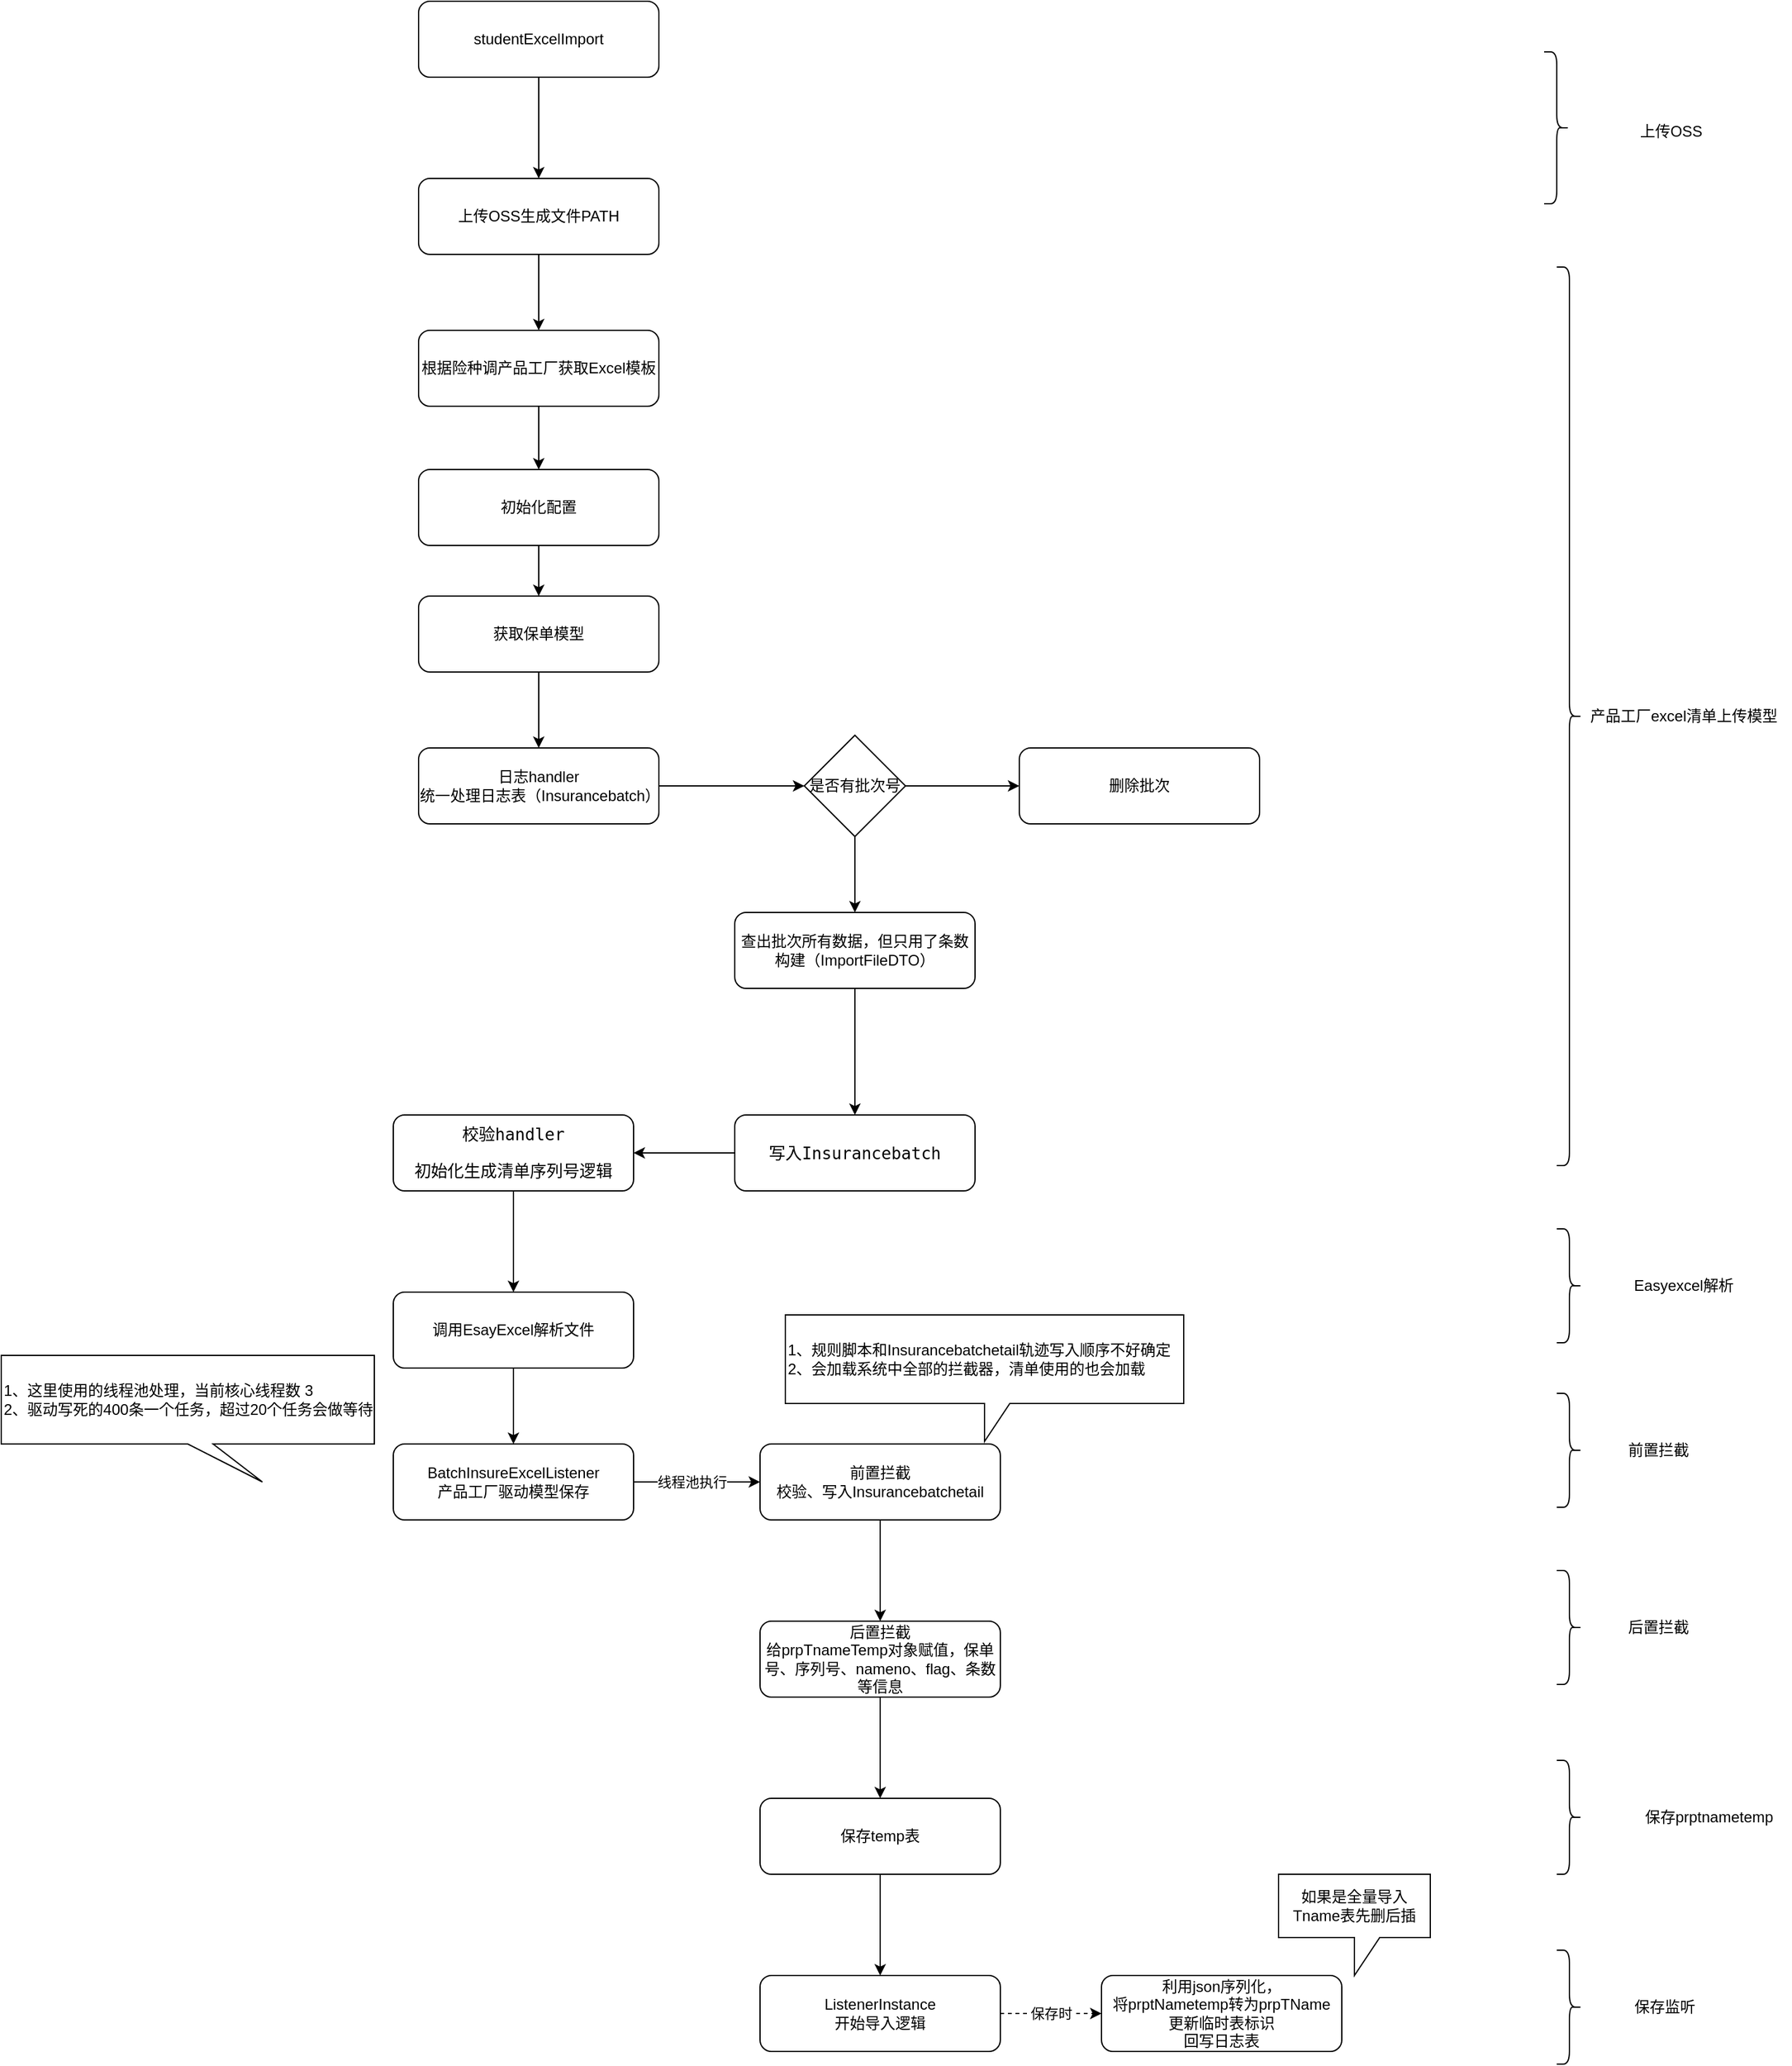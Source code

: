 <mxfile version="24.4.7" type="github" pages="3">
  <diagram name="第 1 页" id="zRgw-F2Loey4QgDExblL">
    <mxGraphModel dx="2625" dy="1563" grid="1" gridSize="10" guides="1" tooltips="1" connect="1" arrows="1" fold="1" page="1" pageScale="1" pageWidth="827" pageHeight="1169" background="#FFFFFF" math="0" shadow="0">
      <root>
        <mxCell id="0" />
        <mxCell id="1" parent="0" />
        <mxCell id="DkeXdmltZZ25ZQ4XzEC7-37" value="" style="edgeStyle=orthogonalEdgeStyle;rounded=0;orthogonalLoop=1;jettySize=auto;html=1;" parent="1" source="DkeXdmltZZ25ZQ4XzEC7-2" target="DkeXdmltZZ25ZQ4XzEC7-3" edge="1">
          <mxGeometry relative="1" as="geometry" />
        </mxCell>
        <mxCell id="DkeXdmltZZ25ZQ4XzEC7-2" value="studentExcelImport" style="rounded=1;whiteSpace=wrap;html=1;" parent="1" vertex="1">
          <mxGeometry x="380" y="180" width="190" height="60" as="geometry" />
        </mxCell>
        <mxCell id="DkeXdmltZZ25ZQ4XzEC7-38" value="" style="edgeStyle=orthogonalEdgeStyle;rounded=0;orthogonalLoop=1;jettySize=auto;html=1;" parent="1" source="DkeXdmltZZ25ZQ4XzEC7-3" target="DkeXdmltZZ25ZQ4XzEC7-4" edge="1">
          <mxGeometry relative="1" as="geometry" />
        </mxCell>
        <mxCell id="DkeXdmltZZ25ZQ4XzEC7-3" value="上传OSS生成文件PATH" style="rounded=1;whiteSpace=wrap;html=1;" parent="1" vertex="1">
          <mxGeometry x="380" y="320" width="190" height="60" as="geometry" />
        </mxCell>
        <mxCell id="DkeXdmltZZ25ZQ4XzEC7-39" value="" style="edgeStyle=orthogonalEdgeStyle;rounded=0;orthogonalLoop=1;jettySize=auto;html=1;" parent="1" source="DkeXdmltZZ25ZQ4XzEC7-4" target="DkeXdmltZZ25ZQ4XzEC7-5" edge="1">
          <mxGeometry relative="1" as="geometry" />
        </mxCell>
        <mxCell id="DkeXdmltZZ25ZQ4XzEC7-4" value="根据险种调产品工厂获取Excel模板" style="rounded=1;whiteSpace=wrap;html=1;" parent="1" vertex="1">
          <mxGeometry x="380" y="440" width="190" height="60" as="geometry" />
        </mxCell>
        <mxCell id="DkeXdmltZZ25ZQ4XzEC7-40" value="" style="edgeStyle=orthogonalEdgeStyle;rounded=0;orthogonalLoop=1;jettySize=auto;html=1;" parent="1" source="DkeXdmltZZ25ZQ4XzEC7-5" target="DkeXdmltZZ25ZQ4XzEC7-6" edge="1">
          <mxGeometry relative="1" as="geometry" />
        </mxCell>
        <mxCell id="DkeXdmltZZ25ZQ4XzEC7-5" value="初始化配置" style="rounded=1;whiteSpace=wrap;html=1;" parent="1" vertex="1">
          <mxGeometry x="380" y="550" width="190" height="60" as="geometry" />
        </mxCell>
        <mxCell id="DkeXdmltZZ25ZQ4XzEC7-41" value="" style="edgeStyle=orthogonalEdgeStyle;rounded=0;orthogonalLoop=1;jettySize=auto;html=1;" parent="1" source="DkeXdmltZZ25ZQ4XzEC7-6" target="DkeXdmltZZ25ZQ4XzEC7-9" edge="1">
          <mxGeometry relative="1" as="geometry" />
        </mxCell>
        <mxCell id="DkeXdmltZZ25ZQ4XzEC7-6" value="获取保单模型" style="rounded=1;whiteSpace=wrap;html=1;" parent="1" vertex="1">
          <mxGeometry x="380" y="650" width="190" height="60" as="geometry" />
        </mxCell>
        <mxCell id="DkeXdmltZZ25ZQ4XzEC7-20" value="" style="edgeStyle=orthogonalEdgeStyle;rounded=0;orthogonalLoop=1;jettySize=auto;html=1;" parent="1" source="DkeXdmltZZ25ZQ4XzEC7-9" target="DkeXdmltZZ25ZQ4XzEC7-10" edge="1">
          <mxGeometry relative="1" as="geometry" />
        </mxCell>
        <mxCell id="DkeXdmltZZ25ZQ4XzEC7-9" value="&lt;div&gt;日志handler&lt;/div&gt;统一处理日志表（Insurancebatch）" style="rounded=1;whiteSpace=wrap;html=1;" parent="1" vertex="1">
          <mxGeometry x="380" y="770" width="190" height="60" as="geometry" />
        </mxCell>
        <mxCell id="DkeXdmltZZ25ZQ4XzEC7-12" value="" style="edgeStyle=orthogonalEdgeStyle;rounded=0;orthogonalLoop=1;jettySize=auto;html=1;" parent="1" source="DkeXdmltZZ25ZQ4XzEC7-10" target="DkeXdmltZZ25ZQ4XzEC7-11" edge="1">
          <mxGeometry relative="1" as="geometry" />
        </mxCell>
        <mxCell id="DkeXdmltZZ25ZQ4XzEC7-15" value="" style="edgeStyle=orthogonalEdgeStyle;rounded=0;orthogonalLoop=1;jettySize=auto;html=1;" parent="1" source="DkeXdmltZZ25ZQ4XzEC7-10" target="DkeXdmltZZ25ZQ4XzEC7-14" edge="1">
          <mxGeometry relative="1" as="geometry" />
        </mxCell>
        <mxCell id="DkeXdmltZZ25ZQ4XzEC7-10" value="是否有批次号" style="rhombus;whiteSpace=wrap;html=1;" parent="1" vertex="1">
          <mxGeometry x="685" y="760" width="80" height="80" as="geometry" />
        </mxCell>
        <mxCell id="DkeXdmltZZ25ZQ4XzEC7-11" value="删除批次" style="rounded=1;whiteSpace=wrap;html=1;" parent="1" vertex="1">
          <mxGeometry x="855" y="770" width="190" height="60" as="geometry" />
        </mxCell>
        <mxCell id="DkeXdmltZZ25ZQ4XzEC7-17" value="" style="edgeStyle=orthogonalEdgeStyle;rounded=0;orthogonalLoop=1;jettySize=auto;html=1;" parent="1" source="DkeXdmltZZ25ZQ4XzEC7-14" target="DkeXdmltZZ25ZQ4XzEC7-16" edge="1">
          <mxGeometry relative="1" as="geometry" />
        </mxCell>
        <mxCell id="DkeXdmltZZ25ZQ4XzEC7-14" value="查出批次所有数据，但只用了条数&lt;div&gt;构建（ImportFileDTO）&lt;/div&gt;" style="rounded=1;whiteSpace=wrap;html=1;" parent="1" vertex="1">
          <mxGeometry x="630" y="900" width="190" height="60" as="geometry" />
        </mxCell>
        <mxCell id="DkeXdmltZZ25ZQ4XzEC7-23" value="" style="edgeStyle=orthogonalEdgeStyle;rounded=0;orthogonalLoop=1;jettySize=auto;html=1;" parent="1" source="DkeXdmltZZ25ZQ4XzEC7-16" target="DkeXdmltZZ25ZQ4XzEC7-18" edge="1">
          <mxGeometry relative="1" as="geometry" />
        </mxCell>
        <mxCell id="DkeXdmltZZ25ZQ4XzEC7-16" value="&lt;pre style=&quot;font-family: &amp;quot;JetBrains Mono&amp;quot;, monospace; font-size: 9.8pt;&quot;&gt;&lt;span style=&quot;background-color: rgb(255, 255, 255);&quot;&gt;写入Insurancebatch&lt;/span&gt;&lt;span style=&quot;color: rgb(169, 183, 198); background-color: rgb(43, 43, 43);&quot;&gt;&lt;br&gt;&lt;/span&gt;&lt;/pre&gt;" style="rounded=1;whiteSpace=wrap;html=1;" parent="1" vertex="1">
          <mxGeometry x="630" y="1060" width="190" height="60" as="geometry" />
        </mxCell>
        <mxCell id="DkeXdmltZZ25ZQ4XzEC7-25" value="" style="edgeStyle=orthogonalEdgeStyle;rounded=0;orthogonalLoop=1;jettySize=auto;html=1;" parent="1" source="DkeXdmltZZ25ZQ4XzEC7-18" target="DkeXdmltZZ25ZQ4XzEC7-24" edge="1">
          <mxGeometry relative="1" as="geometry" />
        </mxCell>
        <mxCell id="DkeXdmltZZ25ZQ4XzEC7-18" value="&lt;pre style=&quot;font-family: &amp;quot;JetBrains Mono&amp;quot;, monospace; font-size: 9.8pt;&quot;&gt;&lt;span style=&quot;background-color: rgb(255, 255, 255);&quot;&gt;校验handler&lt;/span&gt;&lt;span style=&quot;color: rgb(169, 183, 198); background-color: rgb(43, 43, 43);&quot;&gt;&lt;br&gt;&lt;/span&gt;&lt;/pre&gt;&lt;pre style=&quot;font-family: &amp;quot;JetBrains Mono&amp;quot;, monospace; font-size: 9.8pt;&quot;&gt;&lt;span style=&quot;background-color: rgb(255, 255, 255);&quot;&gt;初始化生成清单序列号逻辑&lt;/span&gt;&lt;/pre&gt;" style="rounded=1;whiteSpace=wrap;html=1;" parent="1" vertex="1">
          <mxGeometry x="360" y="1060" width="190" height="60" as="geometry" />
        </mxCell>
        <mxCell id="DkeXdmltZZ25ZQ4XzEC7-27" value="" style="edgeStyle=orthogonalEdgeStyle;rounded=0;orthogonalLoop=1;jettySize=auto;html=1;" parent="1" source="DkeXdmltZZ25ZQ4XzEC7-24" target="DkeXdmltZZ25ZQ4XzEC7-26" edge="1">
          <mxGeometry relative="1" as="geometry" />
        </mxCell>
        <mxCell id="DkeXdmltZZ25ZQ4XzEC7-24" value="&lt;span style=&quot;background-color: rgb(255, 255, 255);&quot;&gt;调用EsayExcel解析文件&lt;/span&gt;" style="rounded=1;whiteSpace=wrap;html=1;" parent="1" vertex="1">
          <mxGeometry x="360" y="1200" width="190" height="60" as="geometry" />
        </mxCell>
        <mxCell id="DkeXdmltZZ25ZQ4XzEC7-29" value="" style="edgeStyle=orthogonalEdgeStyle;rounded=0;orthogonalLoop=1;jettySize=auto;html=1;" parent="1" source="DkeXdmltZZ25ZQ4XzEC7-26" target="DkeXdmltZZ25ZQ4XzEC7-28" edge="1">
          <mxGeometry relative="1" as="geometry">
            <Array as="points">
              <mxPoint x="600" y="1350" />
              <mxPoint x="600" y="1350" />
            </Array>
          </mxGeometry>
        </mxCell>
        <mxCell id="ppowlrsykXwUkdc8EtFU-2" value="线程池执行" style="edgeLabel;html=1;align=center;verticalAlign=middle;resizable=0;points=[];" parent="DkeXdmltZZ25ZQ4XzEC7-29" vertex="1" connectable="0">
          <mxGeometry x="-0.06" y="-2" relative="1" as="geometry">
            <mxPoint x="-1" y="-2" as="offset" />
          </mxGeometry>
        </mxCell>
        <mxCell id="DkeXdmltZZ25ZQ4XzEC7-26" value="BatchInsureExcelListener&lt;div&gt;产品工厂驱动模型保存&lt;br&gt;&lt;/div&gt;" style="rounded=1;whiteSpace=wrap;html=1;" parent="1" vertex="1">
          <mxGeometry x="360" y="1320" width="190" height="60" as="geometry" />
        </mxCell>
        <mxCell id="DkeXdmltZZ25ZQ4XzEC7-31" value="" style="edgeStyle=orthogonalEdgeStyle;rounded=0;orthogonalLoop=1;jettySize=auto;html=1;" parent="1" source="DkeXdmltZZ25ZQ4XzEC7-28" target="DkeXdmltZZ25ZQ4XzEC7-30" edge="1">
          <mxGeometry relative="1" as="geometry" />
        </mxCell>
        <mxCell id="DkeXdmltZZ25ZQ4XzEC7-28" value="前置拦截&lt;div&gt;校验、写入Insurancebatchetail&lt;/div&gt;" style="rounded=1;whiteSpace=wrap;html=1;" parent="1" vertex="1">
          <mxGeometry x="650" y="1320" width="190" height="60" as="geometry" />
        </mxCell>
        <mxCell id="ShcAZ3dd9ckpgVyQhmNN-15" value="" style="edgeStyle=orthogonalEdgeStyle;rounded=0;orthogonalLoop=1;jettySize=auto;html=1;" parent="1" source="DkeXdmltZZ25ZQ4XzEC7-30" target="ShcAZ3dd9ckpgVyQhmNN-14" edge="1">
          <mxGeometry relative="1" as="geometry" />
        </mxCell>
        <mxCell id="DkeXdmltZZ25ZQ4XzEC7-30" value="后置拦截&lt;div&gt;给prpTnameTemp对象赋值，保单号、序列号、nameno、flag、条数等信息&lt;/div&gt;" style="rounded=1;whiteSpace=wrap;html=1;" parent="1" vertex="1">
          <mxGeometry x="650" y="1460" width="190" height="60" as="geometry" />
        </mxCell>
        <mxCell id="6qK8k_kRiDFO2IkSSo8y-4" value="" style="edgeStyle=orthogonalEdgeStyle;rounded=0;orthogonalLoop=1;jettySize=auto;html=1;dashed=1;" parent="1" source="DkeXdmltZZ25ZQ4XzEC7-32" target="DkeXdmltZZ25ZQ4XzEC7-34" edge="1">
          <mxGeometry relative="1" as="geometry" />
        </mxCell>
        <mxCell id="6qK8k_kRiDFO2IkSSo8y-5" value="保存时" style="edgeLabel;html=1;align=center;verticalAlign=middle;resizable=0;points=[];" parent="6qK8k_kRiDFO2IkSSo8y-4" vertex="1" connectable="0">
          <mxGeometry relative="1" as="geometry">
            <mxPoint as="offset" />
          </mxGeometry>
        </mxCell>
        <mxCell id="DkeXdmltZZ25ZQ4XzEC7-32" value="ListenerInstance&lt;br&gt;开始导入逻辑" style="rounded=1;whiteSpace=wrap;html=1;" parent="1" vertex="1">
          <mxGeometry x="650" y="1740" width="190" height="60" as="geometry" />
        </mxCell>
        <mxCell id="DkeXdmltZZ25ZQ4XzEC7-34" value="利用json序列化，&lt;div&gt;将prptNametemp转为prpTName&lt;/div&gt;&lt;div&gt;更新临时表标识&lt;/div&gt;&lt;div&gt;回写日志表&lt;/div&gt;" style="rounded=1;whiteSpace=wrap;html=1;" parent="1" vertex="1">
          <mxGeometry x="920" y="1740" width="190" height="60" as="geometry" />
        </mxCell>
        <mxCell id="DkeXdmltZZ25ZQ4XzEC7-36" value="如果是全量导入Tname表先删后插" style="shape=callout;whiteSpace=wrap;html=1;perimeter=calloutPerimeter;" parent="1" vertex="1">
          <mxGeometry x="1060" y="1660" width="120" height="80" as="geometry" />
        </mxCell>
        <mxCell id="6qK8k_kRiDFO2IkSSo8y-6" value="1、规则脚本和Insurancebatchetail轨迹写入顺序不好确定&lt;span style=&quot;background-color: initial;&quot;&gt;2、会加载系统中全部的拦截器，清单使用的也会加载&lt;/span&gt;" style="shape=callout;whiteSpace=wrap;html=1;perimeter=calloutPerimeter;align=left;" parent="1" vertex="1">
          <mxGeometry x="670" y="1218" width="315" height="100" as="geometry" />
        </mxCell>
        <mxCell id="qLJXCZcCus9LE---L-Ve-1" value="" style="shape=curlyBracket;whiteSpace=wrap;html=1;rounded=1;flipH=1;labelPosition=right;verticalLabelPosition=middle;align=left;verticalAlign=middle;" parent="1" vertex="1">
          <mxGeometry x="1270" y="220" width="20" height="120" as="geometry" />
        </mxCell>
        <mxCell id="qLJXCZcCus9LE---L-Ve-2" value="上传OSS" style="text;html=1;align=center;verticalAlign=middle;resizable=0;points=[];autosize=1;strokeColor=none;fillColor=none;" parent="1" vertex="1">
          <mxGeometry x="1335" y="268" width="70" height="30" as="geometry" />
        </mxCell>
        <mxCell id="ShcAZ3dd9ckpgVyQhmNN-3" value="" style="shape=curlyBracket;whiteSpace=wrap;html=1;rounded=1;flipH=1;labelPosition=right;verticalLabelPosition=middle;align=left;verticalAlign=middle;" parent="1" vertex="1">
          <mxGeometry x="1280" y="390" width="20" height="710" as="geometry" />
        </mxCell>
        <mxCell id="ShcAZ3dd9ckpgVyQhmNN-5" value="产品工厂excel清单上传模型" style="text;html=1;align=center;verticalAlign=middle;resizable=0;points=[];autosize=1;strokeColor=none;fillColor=none;" parent="1" vertex="1">
          <mxGeometry x="1295" y="730" width="170" height="30" as="geometry" />
        </mxCell>
        <mxCell id="ShcAZ3dd9ckpgVyQhmNN-6" value="" style="shape=curlyBracket;whiteSpace=wrap;html=1;rounded=1;flipH=1;labelPosition=right;verticalLabelPosition=middle;align=left;verticalAlign=middle;" parent="1" vertex="1">
          <mxGeometry x="1280" y="1150" width="20" height="90" as="geometry" />
        </mxCell>
        <mxCell id="ShcAZ3dd9ckpgVyQhmNN-8" value="Easyexcel解析" style="text;html=1;align=center;verticalAlign=middle;resizable=0;points=[];autosize=1;strokeColor=none;fillColor=none;" parent="1" vertex="1">
          <mxGeometry x="1330" y="1180" width="100" height="30" as="geometry" />
        </mxCell>
        <mxCell id="ShcAZ3dd9ckpgVyQhmNN-9" value="" style="shape=curlyBracket;whiteSpace=wrap;html=1;rounded=1;flipH=1;labelPosition=right;verticalLabelPosition=middle;align=left;verticalAlign=middle;" parent="1" vertex="1">
          <mxGeometry x="1280" y="1280" width="20" height="90" as="geometry" />
        </mxCell>
        <mxCell id="ShcAZ3dd9ckpgVyQhmNN-10" value="前置拦截" style="text;html=1;align=center;verticalAlign=middle;resizable=0;points=[];autosize=1;strokeColor=none;fillColor=none;" parent="1" vertex="1">
          <mxGeometry x="1325" y="1310" width="70" height="30" as="geometry" />
        </mxCell>
        <mxCell id="ShcAZ3dd9ckpgVyQhmNN-11" value="" style="shape=curlyBracket;whiteSpace=wrap;html=1;rounded=1;flipH=1;labelPosition=right;verticalLabelPosition=middle;align=left;verticalAlign=middle;" parent="1" vertex="1">
          <mxGeometry x="1280" y="1420" width="20" height="90" as="geometry" />
        </mxCell>
        <mxCell id="ShcAZ3dd9ckpgVyQhmNN-12" value="后置拦截" style="text;html=1;align=center;verticalAlign=middle;resizable=0;points=[];autosize=1;strokeColor=none;fillColor=none;" parent="1" vertex="1">
          <mxGeometry x="1325" y="1450" width="70" height="30" as="geometry" />
        </mxCell>
        <mxCell id="ShcAZ3dd9ckpgVyQhmNN-16" value="" style="edgeStyle=orthogonalEdgeStyle;rounded=0;orthogonalLoop=1;jettySize=auto;html=1;" parent="1" source="ShcAZ3dd9ckpgVyQhmNN-14" target="DkeXdmltZZ25ZQ4XzEC7-32" edge="1">
          <mxGeometry relative="1" as="geometry" />
        </mxCell>
        <mxCell id="ShcAZ3dd9ckpgVyQhmNN-14" value="保存temp表" style="rounded=1;whiteSpace=wrap;html=1;" parent="1" vertex="1">
          <mxGeometry x="650" y="1600" width="190" height="60" as="geometry" />
        </mxCell>
        <mxCell id="ShcAZ3dd9ckpgVyQhmNN-17" value="" style="shape=curlyBracket;whiteSpace=wrap;html=1;rounded=1;flipH=1;labelPosition=right;verticalLabelPosition=middle;align=left;verticalAlign=middle;" parent="1" vertex="1">
          <mxGeometry x="1280" y="1570" width="20" height="90" as="geometry" />
        </mxCell>
        <mxCell id="ShcAZ3dd9ckpgVyQhmNN-18" value="保存prptnametemp" style="text;html=1;align=center;verticalAlign=middle;resizable=0;points=[];autosize=1;strokeColor=none;fillColor=none;" parent="1" vertex="1">
          <mxGeometry x="1340" y="1600" width="120" height="30" as="geometry" />
        </mxCell>
        <mxCell id="ShcAZ3dd9ckpgVyQhmNN-19" value="" style="shape=curlyBracket;whiteSpace=wrap;html=1;rounded=1;flipH=1;labelPosition=right;verticalLabelPosition=middle;align=left;verticalAlign=middle;" parent="1" vertex="1">
          <mxGeometry x="1280" y="1720" width="20" height="90" as="geometry" />
        </mxCell>
        <mxCell id="ShcAZ3dd9ckpgVyQhmNN-20" value="保存监听" style="text;html=1;align=center;verticalAlign=middle;resizable=0;points=[];autosize=1;strokeColor=none;fillColor=none;" parent="1" vertex="1">
          <mxGeometry x="1330" y="1750" width="70" height="30" as="geometry" />
        </mxCell>
        <mxCell id="ppowlrsykXwUkdc8EtFU-1" value="1、这里使用的线程池处理，当前核心线程数 3&lt;div&gt;2、驱动写死的400条一个任务，超过20个任务会做等待&lt;/div&gt;" style="shape=callout;whiteSpace=wrap;html=1;perimeter=calloutPerimeter;align=left;position2=0.7;" parent="1" vertex="1">
          <mxGeometry x="50" y="1250" width="295" height="100" as="geometry" />
        </mxCell>
      </root>
    </mxGraphModel>
  </diagram>
  <diagram id="2UbBG0a-4UL-8zHVcVVt" name="第 2 页">
    <mxGraphModel dx="1434" dy="841" grid="1" gridSize="10" guides="1" tooltips="1" connect="1" arrows="1" fold="1" page="1" pageScale="1" pageWidth="827" pageHeight="1169" background="#ffffff" math="0" shadow="0">
      <root>
        <mxCell id="0" />
        <mxCell id="1" parent="0" />
        <mxCell id="HRnftKknrHDsrKudJxnz-1" value="" style="edgeStyle=orthogonalEdgeStyle;rounded=0;orthogonalLoop=1;jettySize=auto;html=1;" parent="1" source="HRnftKknrHDsrKudJxnz-2" target="HRnftKknrHDsrKudJxnz-4" edge="1">
          <mxGeometry relative="1" as="geometry" />
        </mxCell>
        <mxCell id="HRnftKknrHDsrKudJxnz-2" value="studentExcelImport" style="rounded=1;whiteSpace=wrap;html=1;" parent="1" vertex="1">
          <mxGeometry x="380" y="30" width="190" height="60" as="geometry" />
        </mxCell>
        <mxCell id="HRnftKknrHDsrKudJxnz-3" value="" style="edgeStyle=orthogonalEdgeStyle;rounded=0;orthogonalLoop=1;jettySize=auto;html=1;" parent="1" source="HRnftKknrHDsrKudJxnz-4" target="HRnftKknrHDsrKudJxnz-38" edge="1">
          <mxGeometry relative="1" as="geometry" />
        </mxCell>
        <mxCell id="HRnftKknrHDsrKudJxnz-4" value="上传OSS生成文件PATH" style="rounded=1;whiteSpace=wrap;html=1;" parent="1" vertex="1">
          <mxGeometry x="380" y="170" width="190" height="60" as="geometry" />
        </mxCell>
        <mxCell id="HRnftKknrHDsrKudJxnz-5" value="" style="edgeStyle=orthogonalEdgeStyle;rounded=0;orthogonalLoop=1;jettySize=auto;html=1;" parent="1" source="HRnftKknrHDsrKudJxnz-6" target="HRnftKknrHDsrKudJxnz-8" edge="1">
          <mxGeometry relative="1" as="geometry" />
        </mxCell>
        <mxCell id="HRnftKknrHDsrKudJxnz-6" value="根据险种调产品工厂获取Excel模板" style="rounded=1;whiteSpace=wrap;html=1;" parent="1" vertex="1">
          <mxGeometry x="380" y="440" width="190" height="60" as="geometry" />
        </mxCell>
        <mxCell id="HRnftKknrHDsrKudJxnz-7" value="" style="edgeStyle=orthogonalEdgeStyle;rounded=0;orthogonalLoop=1;jettySize=auto;html=1;" parent="1" source="HRnftKknrHDsrKudJxnz-8" target="HRnftKknrHDsrKudJxnz-10" edge="1">
          <mxGeometry relative="1" as="geometry" />
        </mxCell>
        <mxCell id="HRnftKknrHDsrKudJxnz-8" value="初始化配置" style="rounded=1;whiteSpace=wrap;html=1;" parent="1" vertex="1">
          <mxGeometry x="380" y="550" width="190" height="60" as="geometry" />
        </mxCell>
        <mxCell id="HRnftKknrHDsrKudJxnz-9" value="" style="edgeStyle=orthogonalEdgeStyle;rounded=0;orthogonalLoop=1;jettySize=auto;html=1;" parent="1" source="HRnftKknrHDsrKudJxnz-10" target="HRnftKknrHDsrKudJxnz-12" edge="1">
          <mxGeometry relative="1" as="geometry" />
        </mxCell>
        <mxCell id="HRnftKknrHDsrKudJxnz-10" value="获取保单模型" style="rounded=1;whiteSpace=wrap;html=1;" parent="1" vertex="1">
          <mxGeometry x="380" y="650" width="190" height="60" as="geometry" />
        </mxCell>
        <mxCell id="HRnftKknrHDsrKudJxnz-11" value="" style="edgeStyle=orthogonalEdgeStyle;rounded=0;orthogonalLoop=1;jettySize=auto;html=1;" parent="1" source="HRnftKknrHDsrKudJxnz-12" target="HRnftKknrHDsrKudJxnz-15" edge="1">
          <mxGeometry relative="1" as="geometry" />
        </mxCell>
        <mxCell id="HRnftKknrHDsrKudJxnz-12" value="&lt;div&gt;日志handler&lt;/div&gt;统一处理日志表（Insurancebatch）" style="rounded=1;whiteSpace=wrap;html=1;" parent="1" vertex="1">
          <mxGeometry x="380" y="770" width="190" height="60" as="geometry" />
        </mxCell>
        <mxCell id="HRnftKknrHDsrKudJxnz-13" value="" style="edgeStyle=orthogonalEdgeStyle;rounded=0;orthogonalLoop=1;jettySize=auto;html=1;" parent="1" source="HRnftKknrHDsrKudJxnz-15" target="HRnftKknrHDsrKudJxnz-16" edge="1">
          <mxGeometry relative="1" as="geometry" />
        </mxCell>
        <mxCell id="HRnftKknrHDsrKudJxnz-14" value="" style="edgeStyle=orthogonalEdgeStyle;rounded=0;orthogonalLoop=1;jettySize=auto;html=1;" parent="1" source="HRnftKknrHDsrKudJxnz-15" target="HRnftKknrHDsrKudJxnz-18" edge="1">
          <mxGeometry relative="1" as="geometry" />
        </mxCell>
        <mxCell id="HRnftKknrHDsrKudJxnz-15" value="是否有批次号" style="rhombus;whiteSpace=wrap;html=1;" parent="1" vertex="1">
          <mxGeometry x="685" y="760" width="80" height="80" as="geometry" />
        </mxCell>
        <mxCell id="HRnftKknrHDsrKudJxnz-16" value="删除批次" style="rounded=1;whiteSpace=wrap;html=1;" parent="1" vertex="1">
          <mxGeometry x="855" y="770" width="190" height="60" as="geometry" />
        </mxCell>
        <mxCell id="HRnftKknrHDsrKudJxnz-17" value="" style="edgeStyle=orthogonalEdgeStyle;rounded=0;orthogonalLoop=1;jettySize=auto;html=1;" parent="1" source="HRnftKknrHDsrKudJxnz-18" target="HRnftKknrHDsrKudJxnz-20" edge="1">
          <mxGeometry relative="1" as="geometry" />
        </mxCell>
        <mxCell id="HRnftKknrHDsrKudJxnz-18" value="查出批次所有数据，但只用了条数&lt;div&gt;构建（ImportFileDTO）&lt;/div&gt;" style="rounded=1;whiteSpace=wrap;html=1;" parent="1" vertex="1">
          <mxGeometry x="630" y="900" width="190" height="60" as="geometry" />
        </mxCell>
        <mxCell id="HRnftKknrHDsrKudJxnz-19" value="" style="edgeStyle=orthogonalEdgeStyle;rounded=0;orthogonalLoop=1;jettySize=auto;html=1;" parent="1" source="HRnftKknrHDsrKudJxnz-20" target="HRnftKknrHDsrKudJxnz-22" edge="1">
          <mxGeometry relative="1" as="geometry" />
        </mxCell>
        <mxCell id="HRnftKknrHDsrKudJxnz-20" value="&lt;pre style=&quot;font-family: &amp;quot;JetBrains Mono&amp;quot;, monospace; font-size: 9.8pt;&quot;&gt;&lt;span style=&quot;background-color: rgb(255, 255, 255);&quot;&gt;写入Insurancebatch&lt;/span&gt;&lt;span style=&quot;color: rgb(169, 183, 198); background-color: rgb(43, 43, 43);&quot;&gt;&lt;br&gt;&lt;/span&gt;&lt;/pre&gt;" style="rounded=1;whiteSpace=wrap;html=1;" parent="1" vertex="1">
          <mxGeometry x="630" y="1060" width="190" height="60" as="geometry" />
        </mxCell>
        <mxCell id="HRnftKknrHDsrKudJxnz-21" value="" style="edgeStyle=orthogonalEdgeStyle;rounded=0;orthogonalLoop=1;jettySize=auto;html=1;" parent="1" source="HRnftKknrHDsrKudJxnz-22" target="HRnftKknrHDsrKudJxnz-24" edge="1">
          <mxGeometry relative="1" as="geometry" />
        </mxCell>
        <mxCell id="HRnftKknrHDsrKudJxnz-22" value="&lt;pre style=&quot;font-family: &amp;quot;JetBrains Mono&amp;quot;, monospace; font-size: 9.8pt;&quot;&gt;&lt;span style=&quot;background-color: rgb(255, 255, 255);&quot;&gt;校验handler&lt;/span&gt;&lt;span style=&quot;color: rgb(169, 183, 198); background-color: rgb(43, 43, 43);&quot;&gt;&lt;br&gt;&lt;/span&gt;&lt;/pre&gt;&lt;pre style=&quot;font-family: &amp;quot;JetBrains Mono&amp;quot;, monospace; font-size: 9.8pt;&quot;&gt;&lt;span style=&quot;background-color: rgb(255, 255, 255);&quot;&gt;初始化生成清单序列号逻辑&lt;/span&gt;&lt;/pre&gt;" style="rounded=1;whiteSpace=wrap;html=1;" parent="1" vertex="1">
          <mxGeometry x="360" y="1060" width="190" height="60" as="geometry" />
        </mxCell>
        <mxCell id="HRnftKknrHDsrKudJxnz-23" value="" style="edgeStyle=orthogonalEdgeStyle;rounded=0;orthogonalLoop=1;jettySize=auto;html=1;" parent="1" source="HRnftKknrHDsrKudJxnz-24" target="HRnftKknrHDsrKudJxnz-26" edge="1">
          <mxGeometry relative="1" as="geometry" />
        </mxCell>
        <mxCell id="HRnftKknrHDsrKudJxnz-24" value="&lt;span style=&quot;background-color: rgb(255, 255, 255);&quot;&gt;调用EsayExcel解析文件，组装返回模型对象&lt;/span&gt;" style="rounded=1;whiteSpace=wrap;html=1;" parent="1" vertex="1">
          <mxGeometry x="360" y="1200" width="190" height="60" as="geometry" />
        </mxCell>
        <mxCell id="HRnftKknrHDsrKudJxnz-25" value="" style="edgeStyle=orthogonalEdgeStyle;rounded=0;orthogonalLoop=1;jettySize=auto;html=1;" parent="1" source="HRnftKknrHDsrKudJxnz-26" target="HRnftKknrHDsrKudJxnz-28" edge="1">
          <mxGeometry relative="1" as="geometry" />
        </mxCell>
        <mxCell id="HRnftKknrHDsrKudJxnz-26" value="BatchInsureExcelListener&lt;div&gt;产品工厂驱动模型保存&lt;br&gt;&lt;/div&gt;" style="rounded=1;whiteSpace=wrap;html=1;" parent="1" vertex="1">
          <mxGeometry x="360" y="1320" width="190" height="60" as="geometry" />
        </mxCell>
        <mxCell id="HRnftKknrHDsrKudJxnz-27" value="" style="edgeStyle=orthogonalEdgeStyle;rounded=0;orthogonalLoop=1;jettySize=auto;html=1;" parent="1" source="HRnftKknrHDsrKudJxnz-28" target="HRnftKknrHDsrKudJxnz-32" edge="1">
          <mxGeometry relative="1" as="geometry" />
        </mxCell>
        <mxCell id="HRnftKknrHDsrKudJxnz-28" value="前置拦截&lt;div&gt;校验、写入Insurancebatchetail（只存校验错误的）&lt;/div&gt;" style="rounded=1;whiteSpace=wrap;html=1;" parent="1" vertex="1">
          <mxGeometry x="650" y="1320" width="190" height="60" as="geometry" />
        </mxCell>
        <mxCell id="HRnftKknrHDsrKudJxnz-29" style="edgeStyle=orthogonalEdgeStyle;rounded=0;orthogonalLoop=1;jettySize=auto;html=1;" parent="1" source="HRnftKknrHDsrKudJxnz-32" target="HRnftKknrHDsrKudJxnz-35" edge="1">
          <mxGeometry relative="1" as="geometry" />
        </mxCell>
        <mxCell id="HRnftKknrHDsrKudJxnz-30" style="edgeStyle=orthogonalEdgeStyle;rounded=0;orthogonalLoop=1;jettySize=auto;html=1;dashed=1;" parent="1" source="HRnftKknrHDsrKudJxnz-32" target="HRnftKknrHDsrKudJxnz-33" edge="1">
          <mxGeometry relative="1" as="geometry" />
        </mxCell>
        <mxCell id="HRnftKknrHDsrKudJxnz-31" value="保存时" style="edgeLabel;html=1;align=center;verticalAlign=middle;resizable=0;points=[];" parent="HRnftKknrHDsrKudJxnz-30" vertex="1" connectable="0">
          <mxGeometry x="-0.2" y="3" relative="1" as="geometry">
            <mxPoint as="offset" />
          </mxGeometry>
        </mxCell>
        <mxCell id="HRnftKknrHDsrKudJxnz-32" value="后置拦截&lt;div&gt;给prpPnameTemp对象赋值，保单号、序列号、nameno、flag、条数等信息&lt;/div&gt;" style="rounded=1;whiteSpace=wrap;html=1;" parent="1" vertex="1">
          <mxGeometry x="650" y="1460" width="190" height="60" as="geometry" />
        </mxCell>
        <mxCell id="HRnftKknrHDsrKudJxnz-33" value="ListenerInstance&lt;br&gt;开始导入逻辑" style="rounded=1;whiteSpace=wrap;html=1;" parent="1" vertex="1">
          <mxGeometry x="1020" y="1460" width="190" height="60" as="geometry" />
        </mxCell>
        <mxCell id="hXgLma1rhp1CUAm1MBb0-8" value="" style="edgeStyle=orthogonalEdgeStyle;rounded=0;orthogonalLoop=1;jettySize=auto;html=1;" edge="1" parent="1" source="HRnftKknrHDsrKudJxnz-35" target="hXgLma1rhp1CUAm1MBb0-7">
          <mxGeometry relative="1" as="geometry" />
        </mxCell>
        <mxCell id="HRnftKknrHDsrKudJxnz-35" value="&lt;span style=&quot;background-color: initial;&quot;&gt;查询&lt;/span&gt;prpcName保存到&lt;span style=&quot;background-color: initial;&quot;&gt;prpcopyNametemp&lt;/span&gt;" style="rounded=1;whiteSpace=wrap;html=1;" parent="1" vertex="1">
          <mxGeometry x="650" y="1610" width="190" height="60" as="geometry" />
        </mxCell>
        <mxCell id="HRnftKknrHDsrKudJxnz-36" value="" style="edgeStyle=orthogonalEdgeStyle;rounded=0;orthogonalLoop=1;jettySize=auto;html=1;" parent="1" source="HRnftKknrHDsrKudJxnz-38" target="HRnftKknrHDsrKudJxnz-40" edge="1">
          <mxGeometry relative="1" as="geometry" />
        </mxCell>
        <mxCell id="HRnftKknrHDsrKudJxnz-37" value="" style="edgeStyle=orthogonalEdgeStyle;rounded=0;orthogonalLoop=1;jettySize=auto;html=1;" parent="1" source="HRnftKknrHDsrKudJxnz-38" target="HRnftKknrHDsrKudJxnz-6" edge="1">
          <mxGeometry relative="1" as="geometry" />
        </mxCell>
        <mxCell id="HRnftKknrHDsrKudJxnz-38" value="是否全量上传" style="rhombus;whiteSpace=wrap;html=1;rounded=1;" parent="1" vertex="1">
          <mxGeometry x="435" y="310" width="80" height="80" as="geometry" />
        </mxCell>
        <mxCell id="HRnftKknrHDsrKudJxnz-39" style="edgeStyle=orthogonalEdgeStyle;rounded=0;orthogonalLoop=1;jettySize=auto;html=1;" parent="1" source="HRnftKknrHDsrKudJxnz-40" target="HRnftKknrHDsrKudJxnz-6" edge="1">
          <mxGeometry relative="1" as="geometry">
            <Array as="points">
              <mxPoint x="770" y="470" />
            </Array>
          </mxGeometry>
        </mxCell>
        <mxCell id="HRnftKknrHDsrKudJxnz-40" value="删除临时表Ptemp、copytemp" style="whiteSpace=wrap;html=1;rounded=1;" parent="1" vertex="1">
          <mxGeometry x="685" y="320" width="120" height="60" as="geometry" />
        </mxCell>
        <mxCell id="HRnftKknrHDsrKudJxnz-42" value="" style="edgeStyle=orthogonalEdgeStyle;rounded=0;orthogonalLoop=1;jettySize=auto;html=1;entryX=0.5;entryY=0;entryDx=0;entryDy=0;" parent="1" source="HRnftKknrHDsrKudJxnz-43" target="HRnftKknrHDsrKudJxnz-58" edge="1">
          <mxGeometry relative="1" as="geometry">
            <mxPoint x="745" y="2150" as="targetPoint" />
          </mxGeometry>
        </mxCell>
        <mxCell id="HRnftKknrHDsrKudJxnz-43" value="&lt;span style=&quot;text-align: left;&quot;&gt;打上D/U的表示，回写到prpcopynametemp里。&lt;/span&gt;" style="rounded=1;whiteSpace=wrap;html=1;" parent="1" vertex="1">
          <mxGeometry x="650" y="2020" width="190" height="60" as="geometry" />
        </mxCell>
        <mxCell id="HRnftKknrHDsrKudJxnz-44" value="" style="shape=curlyBracket;whiteSpace=wrap;html=1;rounded=1;flipH=1;labelPosition=right;verticalLabelPosition=middle;align=left;verticalAlign=middle;" parent="1" vertex="1">
          <mxGeometry x="916" y="1780" width="20" height="120" as="geometry" />
        </mxCell>
        <mxCell id="HRnftKknrHDsrKudJxnz-45" value="&lt;font style=&quot;font-size: 20px;&quot;&gt;打上U、D标识&amp;nbsp;&lt;/font&gt;" style="text;html=1;align=center;verticalAlign=middle;resizable=0;points=[];autosize=1;strokeColor=none;fillColor=none;" parent="1" vertex="1">
          <mxGeometry x="925" y="1820" width="160" height="40" as="geometry" />
        </mxCell>
        <mxCell id="HRnftKknrHDsrKudJxnz-58" value="prpppnameTemp的数据转成prpcopyNameTemp并打上I标识" style="rounded=1;whiteSpace=wrap;html=1;" parent="1" vertex="1">
          <mxGeometry x="650" y="2200" width="190" height="60" as="geometry" />
        </mxCell>
        <mxCell id="HRnftKknrHDsrKudJxnz-59" value="" style="shape=curlyBracket;whiteSpace=wrap;html=1;rounded=1;flipH=1;labelPosition=right;verticalLabelPosition=middle;align=left;verticalAlign=middle;" parent="1" vertex="1">
          <mxGeometry x="938" y="2185" width="20" height="90" as="geometry" />
        </mxCell>
        <mxCell id="HRnftKknrHDsrKudJxnz-60" value="&lt;font style=&quot;font-size: 20px;&quot;&gt;打上I标识&lt;/font&gt;" style="text;html=1;align=center;verticalAlign=middle;resizable=0;points=[];autosize=1;strokeColor=none;fillColor=none;" parent="1" vertex="1">
          <mxGeometry x="962" y="2210" width="110" height="40" as="geometry" />
        </mxCell>
        <mxCell id="ZuY9X52G1nZvV-8JLsNl-1" value="" style="shape=curlyBracket;whiteSpace=wrap;html=1;rounded=1;flipH=1;labelPosition=right;verticalLabelPosition=middle;align=left;verticalAlign=middle;" parent="1" vertex="1">
          <mxGeometry x="1250" y="40" width="20" height="160" as="geometry" />
        </mxCell>
        <mxCell id="ZuY9X52G1nZvV-8JLsNl-2" value="&lt;font style=&quot;font-size: 20px;&quot;&gt;接口接入、上传OSS&lt;/font&gt;" style="text;html=1;align=center;verticalAlign=middle;resizable=0;points=[];autosize=1;strokeColor=none;fillColor=none;" parent="1" vertex="1">
          <mxGeometry x="1240" y="93" width="210" height="40" as="geometry" />
        </mxCell>
        <mxCell id="ZuY9X52G1nZvV-8JLsNl-3" value="" style="shape=curlyBracket;whiteSpace=wrap;html=1;rounded=1;flipH=1;labelPosition=right;verticalLabelPosition=middle;align=left;verticalAlign=middle;" parent="1" vertex="1">
          <mxGeometry x="1255" y="280" width="20" height="80" as="geometry" />
        </mxCell>
        <mxCell id="ZuY9X52G1nZvV-8JLsNl-4" value="&lt;font style=&quot;font-size: 20px;&quot;&gt;删除临时表数据&lt;/font&gt;" style="text;html=1;align=center;verticalAlign=middle;resizable=0;points=[];autosize=1;strokeColor=none;fillColor=none;" parent="1" vertex="1">
          <mxGeometry x="1285" y="300" width="160" height="40" as="geometry" />
        </mxCell>
        <mxCell id="ZuY9X52G1nZvV-8JLsNl-5" value="" style="shape=curlyBracket;whiteSpace=wrap;html=1;rounded=1;flipH=1;labelPosition=right;verticalLabelPosition=middle;align=left;verticalAlign=middle;" parent="1" vertex="1">
          <mxGeometry x="1255" y="420" width="20" height="820" as="geometry" />
        </mxCell>
        <mxCell id="ZuY9X52G1nZvV-8JLsNl-6" value="&lt;font style=&quot;font-size: 20px;&quot;&gt;产品工厂excel清单导入&lt;/font&gt;&lt;div style=&quot;font-size: 20px;&quot;&gt;&lt;font style=&quot;font-size: 20px;&quot;&gt;模型&lt;/font&gt;&lt;/div&gt;" style="text;html=1;align=center;verticalAlign=middle;resizable=0;points=[];autosize=1;strokeColor=none;fillColor=none;" parent="1" vertex="1">
          <mxGeometry x="1260" y="800" width="230" height="60" as="geometry" />
        </mxCell>
        <mxCell id="ZuY9X52G1nZvV-8JLsNl-11" value="" style="shape=curlyBracket;whiteSpace=wrap;html=1;rounded=1;flipH=1;labelPosition=right;verticalLabelPosition=middle;align=left;verticalAlign=middle;" parent="1" vertex="1">
          <mxGeometry x="1410" y="1290" width="20" height="80" as="geometry" />
        </mxCell>
        <mxCell id="ZuY9X52G1nZvV-8JLsNl-12" value="&lt;font style=&quot;font-size: 20px;&quot;&gt;&amp;nbsp;前置拦截&lt;/font&gt;" style="text;html=1;align=center;verticalAlign=middle;resizable=0;points=[];autosize=1;strokeColor=none;fillColor=none;" parent="1" vertex="1">
          <mxGeometry x="1420" y="1310" width="110" height="40" as="geometry" />
        </mxCell>
        <mxCell id="ZuY9X52G1nZvV-8JLsNl-15" value="" style="shape=curlyBracket;whiteSpace=wrap;html=1;rounded=1;flipH=1;labelPosition=right;verticalLabelPosition=middle;align=left;verticalAlign=middle;" parent="1" vertex="1">
          <mxGeometry x="1410" y="1430" width="20" height="80" as="geometry" />
        </mxCell>
        <mxCell id="ZuY9X52G1nZvV-8JLsNl-16" value="&lt;font style=&quot;font-size: 20px;&quot;&gt;后置拦截&lt;/font&gt;" style="text;html=1;align=center;verticalAlign=middle;resizable=0;points=[];autosize=1;strokeColor=none;fillColor=none;" parent="1" vertex="1">
          <mxGeometry x="1425" y="1445" width="100" height="40" as="geometry" />
        </mxCell>
        <mxCell id="ZuY9X52G1nZvV-8JLsNl-17" value="" style="shape=curlyBracket;whiteSpace=wrap;html=1;rounded=1;flipH=1;labelPosition=right;verticalLabelPosition=middle;align=left;verticalAlign=middle;" parent="1" vertex="1">
          <mxGeometry x="1410" y="1590" width="20" height="80" as="geometry" />
        </mxCell>
        <mxCell id="ZuY9X52G1nZvV-8JLsNl-18" value="&lt;font style=&quot;font-size: 20px;&quot;&gt;保存&lt;/font&gt;" style="text;html=1;align=center;verticalAlign=middle;resizable=0;points=[];autosize=1;strokeColor=none;fillColor=none;" parent="1" vertex="1">
          <mxGeometry x="1445" y="1605" width="60" height="40" as="geometry" />
        </mxCell>
        <mxCell id="dkfd3IiNgVEJ0kDh_tVg-1" value="调保单服务查询prpcName表原始清单，将“证件号”、“证件类型”、“姓名”拼接成一个字符串，写入HashSet集合。将excel中的数据也按这种方式拼接，add到HashSet集合。根据返回true或者false判断新增的数据在原始清单中是否存在。" style="shape=callout;whiteSpace=wrap;html=1;perimeter=calloutPerimeter;align=left;position2=0.37;" parent="1" vertex="1">
          <mxGeometry x="790" y="1220" width="335" height="100" as="geometry" />
        </mxCell>
        <mxCell id="hXgLma1rhp1CUAm1MBb0-2" value="使用SQL在数据库中查询出prppcopynametemp表没有，但prppnametemp表有的数据，表示需要操作的人在原来的清单中不存在，不可以删除/修改，校验结果回写到轨迹表" style="shape=callout;whiteSpace=wrap;html=1;perimeter=calloutPerimeter;base=10;align=left;position2=0.67;" vertex="1" parent="1">
          <mxGeometry x="370" y="1795" width="360" height="90" as="geometry" />
        </mxCell>
        <mxCell id="hXgLma1rhp1CUAm1MBb0-4" value="这里使用UPATE嵌套子查询实现的更新打标操作" style="shape=callout;whiteSpace=wrap;html=1;perimeter=calloutPerimeter;base=15;align=left;" vertex="1" parent="1">
          <mxGeometry x="965" y="1770" width="290" height="60" as="geometry" />
        </mxCell>
        <mxCell id="hXgLma1rhp1CUAm1MBb0-9" style="edgeStyle=orthogonalEdgeStyle;rounded=0;orthogonalLoop=1;jettySize=auto;html=1;" edge="1" parent="1" source="hXgLma1rhp1CUAm1MBb0-7" target="HRnftKknrHDsrKudJxnz-43">
          <mxGeometry relative="1" as="geometry" />
        </mxCell>
        <mxCell id="hXgLma1rhp1CUAm1MBb0-7" value="清单有效性校验，写入轨迹Insurancebatchetail" style="rounded=1;whiteSpace=wrap;html=1;" vertex="1" parent="1">
          <mxGeometry x="650" y="1870" width="190" height="60" as="geometry" />
        </mxCell>
      </root>
    </mxGraphModel>
  </diagram>
  <diagram id="VibUqn7xaki4Y0ZlAWaM" name="第 3 页">
    <mxGraphModel dx="1434" dy="841" grid="1" gridSize="10" guides="1" tooltips="1" connect="1" arrows="1" fold="1" page="1" pageScale="1" pageWidth="827" pageHeight="1169" math="0" shadow="0">
      <root>
        <mxCell id="0" />
        <mxCell id="1" parent="0" />
        <mxCell id="lF6O0y_n9_klBkwdB08--3" value="" style="edgeStyle=orthogonalEdgeStyle;rounded=0;orthogonalLoop=1;jettySize=auto;html=1;labelBackgroundColor=none;strokeColor=#A8201A;fontColor=default;" parent="1" source="lF6O0y_n9_klBkwdB08--1" target="lF6O0y_n9_klBkwdB08--2" edge="1">
          <mxGeometry relative="1" as="geometry" />
        </mxCell>
        <mxCell id="lF6O0y_n9_klBkwdB08--1" value="&lt;font style=&quot;font-size: 20px;&quot;&gt;excel解析&lt;/font&gt;" style="shape=ext;double=1;rounded=1;whiteSpace=wrap;html=1;labelBackgroundColor=none;fillColor=#FAE5C7;strokeColor=#0F8B8D;fontColor=#143642;" parent="1" vertex="1">
          <mxGeometry x="70" y="90" width="120" height="80" as="geometry" />
        </mxCell>
        <mxCell id="lF6O0y_n9_klBkwdB08--5" value="" style="edgeStyle=orthogonalEdgeStyle;rounded=0;orthogonalLoop=1;jettySize=auto;html=1;labelBackgroundColor=none;strokeColor=#A8201A;fontColor=default;" parent="1" source="lF6O0y_n9_klBkwdB08--2" target="lF6O0y_n9_klBkwdB08--4" edge="1">
          <mxGeometry relative="1" as="geometry" />
        </mxCell>
        <mxCell id="lF6O0y_n9_klBkwdB08--2" value="&lt;span style=&quot;font-size: 20px;&quot;&gt;校验规则&lt;/span&gt;" style="shape=ext;double=1;rounded=1;whiteSpace=wrap;html=1;labelBackgroundColor=none;fillColor=#FAE5C7;strokeColor=#0F8B8D;fontColor=#143642;" parent="1" vertex="1">
          <mxGeometry x="70" y="330" width="120" height="80" as="geometry" />
        </mxCell>
        <mxCell id="lF6O0y_n9_klBkwdB08--15" value="" style="edgeStyle=orthogonalEdgeStyle;rounded=0;orthogonalLoop=1;jettySize=auto;html=1;exitX=1;exitY=0.5;exitDx=0;exitDy=0;labelBackgroundColor=none;strokeColor=#A8201A;fontColor=default;" parent="1" source="lF6O0y_n9_klBkwdB08--4" target="lF6O0y_n9_klBkwdB08--14" edge="1">
          <mxGeometry relative="1" as="geometry">
            <mxPoint x="414" y="450" as="sourcePoint" />
            <Array as="points">
              <mxPoint x="280" y="370" />
              <mxPoint x="280" y="250" />
            </Array>
          </mxGeometry>
        </mxCell>
        <mxCell id="lF6O0y_n9_klBkwdB08--30" value="&lt;font style=&quot;font-size: 20px;&quot;&gt;增人&lt;/font&gt;" style="edgeLabel;html=1;align=center;verticalAlign=middle;resizable=0;points=[];labelBackgroundColor=none;fontColor=#143642;" parent="lF6O0y_n9_klBkwdB08--15" vertex="1" connectable="0">
          <mxGeometry x="0.618" relative="1" as="geometry">
            <mxPoint as="offset" />
          </mxGeometry>
        </mxCell>
        <mxCell id="lF6O0y_n9_klBkwdB08--23" style="edgeStyle=orthogonalEdgeStyle;rounded=0;orthogonalLoop=1;jettySize=auto;html=1;exitX=0.7;exitY=1.025;exitDx=0;exitDy=0;exitPerimeter=0;entryX=0;entryY=0.5;entryDx=0;entryDy=0;labelBackgroundColor=none;strokeColor=#A8201A;fontColor=default;" parent="1" target="lF6O0y_n9_klBkwdB08--19" edge="1">
          <mxGeometry relative="1" as="geometry">
            <mxPoint x="280" y="405" as="sourcePoint" />
            <mxPoint x="490" y="470" as="targetPoint" />
            <Array as="points">
              <mxPoint x="280" y="490" />
            </Array>
          </mxGeometry>
        </mxCell>
        <mxCell id="lF6O0y_n9_klBkwdB08--24" value="&lt;font style=&quot;font-size: 20px;&quot;&gt;修改&lt;/font&gt;" style="edgeLabel;html=1;align=center;verticalAlign=middle;resizable=0;points=[];labelBackgroundColor=none;fontColor=#143642;" parent="lF6O0y_n9_klBkwdB08--23" vertex="1" connectable="0">
          <mxGeometry x="0.652" y="1" relative="1" as="geometry">
            <mxPoint x="-101" y="-2" as="offset" />
          </mxGeometry>
        </mxCell>
        <mxCell id="lF6O0y_n9_klBkwdB08--26" style="edgeStyle=orthogonalEdgeStyle;rounded=0;orthogonalLoop=1;jettySize=auto;html=1;exitX=1;exitY=0.5;exitDx=0;exitDy=0;labelBackgroundColor=none;strokeColor=#A8201A;fontColor=default;" parent="1" target="lF6O0y_n9_klBkwdB08--18" edge="1">
          <mxGeometry relative="1" as="geometry">
            <mxPoint x="320" y="380" as="sourcePoint" />
            <mxPoint x="590" y="380" as="targetPoint" />
            <Array as="points">
              <mxPoint x="580" y="380" />
              <mxPoint x="580" y="380" />
            </Array>
          </mxGeometry>
        </mxCell>
        <mxCell id="lF6O0y_n9_klBkwdB08--29" value="&lt;font style=&quot;font-size: 20px;&quot;&gt;减人&lt;/font&gt;" style="edgeLabel;html=1;align=center;verticalAlign=middle;resizable=0;points=[];labelBackgroundColor=none;fontColor=#143642;" parent="lF6O0y_n9_klBkwdB08--26" vertex="1" connectable="0">
          <mxGeometry x="0.652" relative="1" as="geometry">
            <mxPoint x="-35" y="-5" as="offset" />
          </mxGeometry>
        </mxCell>
        <mxCell id="lF6O0y_n9_klBkwdB08--4" value="&lt;span style=&quot;font-size: 20px;&quot;&gt;对比原始数据&lt;/span&gt;" style="shape=ext;double=1;rounded=1;whiteSpace=wrap;html=1;labelBackgroundColor=none;fillColor=#FAE5C7;strokeColor=#0F8B8D;fontColor=#143642;" parent="1" vertex="1">
          <mxGeometry x="230" y="330" width="120" height="80" as="geometry" />
        </mxCell>
        <mxCell id="lF6O0y_n9_klBkwdB08--14" value="&lt;span style=&quot;font-size: 20px;&quot;&gt;与C表对比校验出已存在的&lt;/span&gt;" style="shape=ext;double=1;rounded=1;whiteSpace=wrap;html=1;labelBackgroundColor=none;fillColor=#FAE5C7;strokeColor=#0F8B8D;fontColor=#143642;" parent="1" vertex="1">
          <mxGeometry x="600" y="220" width="120" height="80" as="geometry" />
        </mxCell>
        <mxCell id="lF6O0y_n9_klBkwdB08--18" value="&lt;span style=&quot;font-size: 20px;&quot;&gt;与C表对比校验出不存在的&lt;/span&gt;" style="shape=ext;double=1;rounded=1;whiteSpace=wrap;html=1;labelBackgroundColor=none;fillColor=#FAE5C7;strokeColor=#0F8B8D;fontColor=#143642;" parent="1" vertex="1">
          <mxGeometry x="600" y="330" width="120" height="80" as="geometry" />
        </mxCell>
        <mxCell id="lF6O0y_n9_klBkwdB08--19" value="&lt;span style=&quot;font-size: 20px;&quot;&gt;与C表对比校验出不存在的&lt;/span&gt;" style="shape=ext;double=1;rounded=1;whiteSpace=wrap;html=1;labelBackgroundColor=none;fillColor=#FAE5C7;strokeColor=#0F8B8D;fontColor=#143642;" parent="1" vertex="1">
          <mxGeometry x="600" y="440" width="120" height="80" as="geometry" />
        </mxCell>
        <mxCell id="lF6O0y_n9_klBkwdB08--37" style="edgeStyle=orthogonalEdgeStyle;rounded=0;orthogonalLoop=1;jettySize=auto;html=1;labelBackgroundColor=none;strokeColor=#A8201A;fontColor=default;" parent="1" source="lF6O0y_n9_klBkwdB08--36" target="lF6O0y_n9_klBkwdB08--38" edge="1">
          <mxGeometry relative="1" as="geometry">
            <mxPoint x="790" y="450" as="targetPoint" />
            <Array as="points">
              <mxPoint x="810" y="380" />
              <mxPoint x="810" y="610" />
            </Array>
          </mxGeometry>
        </mxCell>
        <mxCell id="lF6O0y_n9_klBkwdB08--42" value="&lt;font style=&quot;font-size: 20px;&quot;&gt;状态写入&lt;/font&gt;" style="edgeLabel;html=1;align=center;verticalAlign=middle;resizable=0;points=[];labelBackgroundColor=none;fontColor=#143642;" parent="lF6O0y_n9_klBkwdB08--37" vertex="1" connectable="0">
          <mxGeometry x="0.353" y="1" relative="1" as="geometry">
            <mxPoint as="offset" />
          </mxGeometry>
        </mxCell>
        <mxCell id="lF6O0y_n9_klBkwdB08--36" value="" style="shape=curlyBracket;whiteSpace=wrap;html=1;rounded=1;flipH=1;labelPosition=right;verticalLabelPosition=middle;align=left;verticalAlign=middle;labelBackgroundColor=none;fillColor=#FAE5C7;strokeColor=#0F8B8D;fontColor=#143642;" parent="1" vertex="1">
          <mxGeometry x="770" y="270" width="20" height="220" as="geometry" />
        </mxCell>
        <mxCell id="lF6O0y_n9_klBkwdB08--40" value="" style="edgeStyle=orthogonalEdgeStyle;rounded=0;orthogonalLoop=1;jettySize=auto;html=1;labelBackgroundColor=none;strokeColor=#A8201A;fontColor=default;" parent="1" source="lF6O0y_n9_klBkwdB08--38" target="lF6O0y_n9_klBkwdB08--39" edge="1">
          <mxGeometry relative="1" as="geometry" />
        </mxCell>
        <mxCell id="lF6O0y_n9_klBkwdB08--38" value="&lt;font style=&quot;font-size: 20px;&quot;&gt;组织标识、成功/失败、校验信息，写入prppnametemp表&lt;/font&gt;" style="shape=ext;double=1;rounded=1;whiteSpace=wrap;html=1;labelBackgroundColor=none;fillColor=#FAE5C7;strokeColor=#0F8B8D;fontColor=#143642;" parent="1" vertex="1">
          <mxGeometry x="10" y="570" width="240" height="80" as="geometry" />
        </mxCell>
        <mxCell id="lF6O0y_n9_klBkwdB08--39" value="&lt;span style=&quot;font-size: 20px;&quot;&gt;页面展示本次批改清单导入期的变化量&lt;/span&gt;" style="shape=ext;double=1;rounded=1;whiteSpace=wrap;html=1;labelBackgroundColor=none;fillColor=#FAE5C7;strokeColor=#0F8B8D;fontColor=#143642;" parent="1" vertex="1">
          <mxGeometry x="10" y="730" width="240" height="80" as="geometry" />
        </mxCell>
        <mxCell id="lF6O0y_n9_klBkwdB08--41" value="&lt;font style=&quot;font-size: 20px;&quot;&gt;prppnametemp表作为清单导入临时表，既包含轨迹记录、异常记录、也记录本次批改的清单变化量。（原有的轨迹表和prpcopynametemp表就不再使用）&lt;/font&gt;" style="shape=callout;whiteSpace=wrap;html=1;perimeter=calloutPerimeter;labelBackgroundColor=none;fillColor=#FAE5C7;strokeColor=#0F8B8D;fontColor=#143642;" parent="1" vertex="1">
          <mxGeometry x="280" y="650" width="476" height="140" as="geometry" />
        </mxCell>
      </root>
    </mxGraphModel>
  </diagram>
</mxfile>
